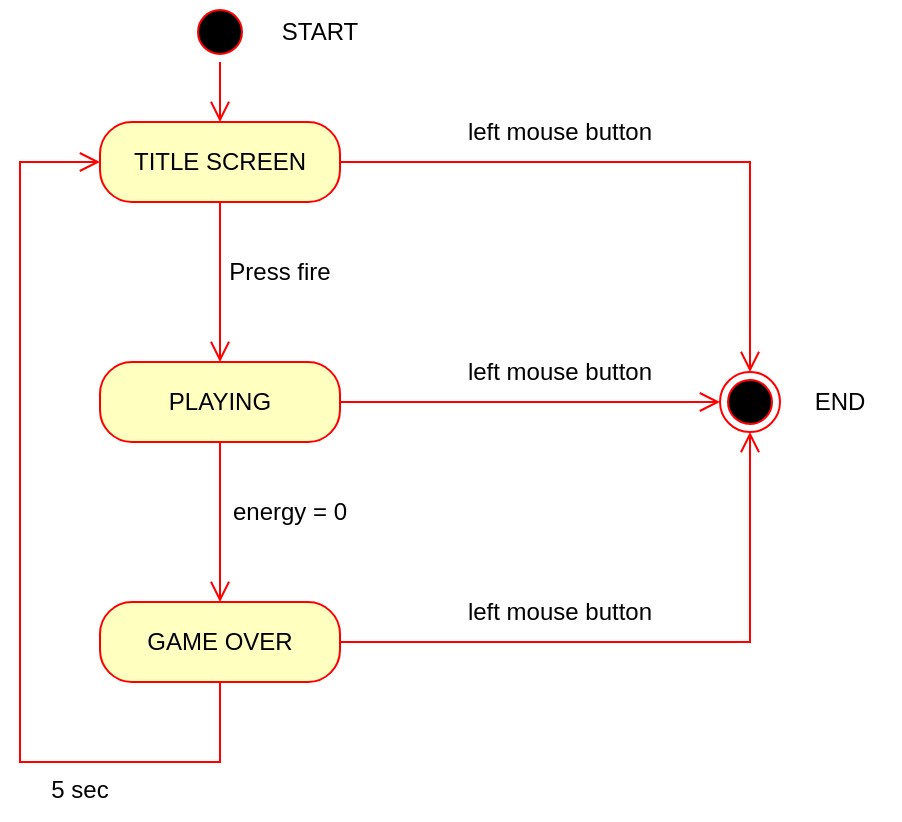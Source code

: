 <mxfile version="25.0.3" pages="3">
  <diagram id="0y2zq2FG5azUen6q5Ku-" name="Pagina-1">
    <mxGraphModel dx="1426" dy="755" grid="1" gridSize="10" guides="1" tooltips="1" connect="1" arrows="1" fold="1" page="1" pageScale="1" pageWidth="1169" pageHeight="827" math="0" shadow="0">
      <root>
        <mxCell id="0" />
        <mxCell id="1" parent="0" />
        <mxCell id="yV-R3hHWiOVnu7CBC0bm-1" value="TITLE SCREEN" style="rounded=1;whiteSpace=wrap;html=1;arcSize=40;fontColor=#000000;fillColor=#ffffc0;strokeColor=#ff0000;" vertex="1" parent="1">
          <mxGeometry x="520" y="80" width="120" height="40" as="geometry" />
        </mxCell>
        <mxCell id="yV-R3hHWiOVnu7CBC0bm-2" value="" style="edgeStyle=orthogonalEdgeStyle;html=1;verticalAlign=bottom;endArrow=open;endSize=8;strokeColor=#ff0000;rounded=0;" edge="1" source="yV-R3hHWiOVnu7CBC0bm-1" parent="1" target="yV-R3hHWiOVnu7CBC0bm-3">
          <mxGeometry relative="1" as="geometry">
            <mxPoint x="580" y="440" as="targetPoint" />
          </mxGeometry>
        </mxCell>
        <mxCell id="yV-R3hHWiOVnu7CBC0bm-3" value="PLAYING" style="rounded=1;whiteSpace=wrap;html=1;arcSize=40;fontColor=#000000;fillColor=#ffffc0;strokeColor=#ff0000;" vertex="1" parent="1">
          <mxGeometry x="520" y="200" width="120" height="40" as="geometry" />
        </mxCell>
        <mxCell id="yV-R3hHWiOVnu7CBC0bm-4" value="GAME OVER" style="rounded=1;whiteSpace=wrap;html=1;arcSize=40;fontColor=#000000;fillColor=#ffffc0;strokeColor=#ff0000;" vertex="1" parent="1">
          <mxGeometry x="520" y="320" width="120" height="40" as="geometry" />
        </mxCell>
        <mxCell id="yV-R3hHWiOVnu7CBC0bm-5" value="" style="ellipse;html=1;shape=startState;fillColor=#000000;strokeColor=#ff0000;" vertex="1" parent="1">
          <mxGeometry x="565" y="20" width="30" height="30" as="geometry" />
        </mxCell>
        <mxCell id="yV-R3hHWiOVnu7CBC0bm-6" value="" style="edgeStyle=orthogonalEdgeStyle;html=1;verticalAlign=bottom;endArrow=open;endSize=8;strokeColor=#ff0000;rounded=0;entryX=0.5;entryY=0;entryDx=0;entryDy=0;" edge="1" source="yV-R3hHWiOVnu7CBC0bm-5" parent="1" target="yV-R3hHWiOVnu7CBC0bm-1">
          <mxGeometry relative="1" as="geometry">
            <mxPoint x="580" y="110" as="targetPoint" />
          </mxGeometry>
        </mxCell>
        <mxCell id="yV-R3hHWiOVnu7CBC0bm-7" value="START" style="text;html=1;align=center;verticalAlign=middle;whiteSpace=wrap;rounded=0;" vertex="1" parent="1">
          <mxGeometry x="600" y="20" width="60" height="30" as="geometry" />
        </mxCell>
        <mxCell id="yV-R3hHWiOVnu7CBC0bm-8" value="Press fire" style="text;html=1;align=center;verticalAlign=middle;whiteSpace=wrap;rounded=0;" vertex="1" parent="1">
          <mxGeometry x="580" y="140" width="60" height="30" as="geometry" />
        </mxCell>
        <mxCell id="yV-R3hHWiOVnu7CBC0bm-10" value="" style="edgeStyle=orthogonalEdgeStyle;html=1;verticalAlign=bottom;endArrow=open;endSize=8;strokeColor=#ff0000;rounded=0;exitX=0.5;exitY=1;exitDx=0;exitDy=0;" edge="1" parent="1" source="yV-R3hHWiOVnu7CBC0bm-3" target="yV-R3hHWiOVnu7CBC0bm-4">
          <mxGeometry relative="1" as="geometry">
            <mxPoint x="790" y="390" as="targetPoint" />
            <mxPoint x="790" y="310" as="sourcePoint" />
          </mxGeometry>
        </mxCell>
        <mxCell id="yV-R3hHWiOVnu7CBC0bm-11" value="energy = 0" style="text;html=1;align=center;verticalAlign=middle;whiteSpace=wrap;rounded=0;" vertex="1" parent="1">
          <mxGeometry x="585" y="260" width="60" height="30" as="geometry" />
        </mxCell>
        <mxCell id="yV-R3hHWiOVnu7CBC0bm-12" value="" style="edgeStyle=orthogonalEdgeStyle;html=1;verticalAlign=bottom;endArrow=open;endSize=8;strokeColor=#ff0000;rounded=0;exitX=0.5;exitY=1;exitDx=0;exitDy=0;entryX=0;entryY=0.5;entryDx=0;entryDy=0;" edge="1" parent="1" source="yV-R3hHWiOVnu7CBC0bm-4" target="yV-R3hHWiOVnu7CBC0bm-1">
          <mxGeometry relative="1" as="geometry">
            <mxPoint x="570" y="460" as="targetPoint" />
            <mxPoint x="590" y="410" as="sourcePoint" />
            <Array as="points">
              <mxPoint x="580" y="400" />
              <mxPoint x="480" y="400" />
              <mxPoint x="480" y="100" />
            </Array>
          </mxGeometry>
        </mxCell>
        <mxCell id="yV-R3hHWiOVnu7CBC0bm-14" value="5 sec" style="text;html=1;align=center;verticalAlign=middle;whiteSpace=wrap;rounded=0;" vertex="1" parent="1">
          <mxGeometry x="480" y="399" width="60" height="30" as="geometry" />
        </mxCell>
        <mxCell id="yV-R3hHWiOVnu7CBC0bm-15" value="" style="ellipse;html=1;shape=endState;fillColor=#000000;strokeColor=#ff0000;" vertex="1" parent="1">
          <mxGeometry x="830" y="205" width="30" height="30" as="geometry" />
        </mxCell>
        <mxCell id="yV-R3hHWiOVnu7CBC0bm-16" value="" style="edgeStyle=orthogonalEdgeStyle;html=1;verticalAlign=bottom;endArrow=open;endSize=8;strokeColor=#ff0000;rounded=0;exitX=1;exitY=0.5;exitDx=0;exitDy=0;" edge="1" parent="1" source="yV-R3hHWiOVnu7CBC0bm-1" target="yV-R3hHWiOVnu7CBC0bm-15">
          <mxGeometry relative="1" as="geometry">
            <mxPoint x="740" y="330" as="targetPoint" />
            <mxPoint x="740" y="250" as="sourcePoint" />
          </mxGeometry>
        </mxCell>
        <mxCell id="yV-R3hHWiOVnu7CBC0bm-17" value="END" style="text;html=1;align=center;verticalAlign=middle;whiteSpace=wrap;rounded=0;" vertex="1" parent="1">
          <mxGeometry x="860" y="205" width="60" height="30" as="geometry" />
        </mxCell>
        <mxCell id="yV-R3hHWiOVnu7CBC0bm-18" value="" style="edgeStyle=orthogonalEdgeStyle;html=1;verticalAlign=bottom;endArrow=open;endSize=8;strokeColor=#ff0000;rounded=0;entryX=0.5;entryY=1;entryDx=0;entryDy=0;" edge="1" parent="1" source="yV-R3hHWiOVnu7CBC0bm-4" target="yV-R3hHWiOVnu7CBC0bm-15">
          <mxGeometry relative="1" as="geometry">
            <mxPoint x="885" y="460" as="targetPoint" />
            <mxPoint x="680" y="360" as="sourcePoint" />
          </mxGeometry>
        </mxCell>
        <mxCell id="yV-R3hHWiOVnu7CBC0bm-19" value="" style="edgeStyle=orthogonalEdgeStyle;html=1;verticalAlign=bottom;endArrow=open;endSize=8;strokeColor=#ff0000;rounded=0;exitX=1;exitY=0.5;exitDx=0;exitDy=0;" edge="1" parent="1" source="yV-R3hHWiOVnu7CBC0bm-3" target="yV-R3hHWiOVnu7CBC0bm-15">
          <mxGeometry relative="1" as="geometry">
            <mxPoint x="840" y="220" as="targetPoint" />
            <mxPoint x="700" y="169.5" as="sourcePoint" />
          </mxGeometry>
        </mxCell>
        <mxCell id="yV-R3hHWiOVnu7CBC0bm-20" value="left mouse button" style="text;html=1;align=center;verticalAlign=middle;whiteSpace=wrap;rounded=0;" vertex="1" parent="1">
          <mxGeometry x="690" y="70" width="120" height="30" as="geometry" />
        </mxCell>
        <mxCell id="yV-R3hHWiOVnu7CBC0bm-21" value="left mouse button" style="text;html=1;align=center;verticalAlign=middle;whiteSpace=wrap;rounded=0;" vertex="1" parent="1">
          <mxGeometry x="690" y="190" width="120" height="30" as="geometry" />
        </mxCell>
        <mxCell id="yV-R3hHWiOVnu7CBC0bm-22" value="left mouse button" style="text;html=1;align=center;verticalAlign=middle;whiteSpace=wrap;rounded=0;" vertex="1" parent="1">
          <mxGeometry x="690" y="310" width="120" height="30" as="geometry" />
        </mxCell>
      </root>
    </mxGraphModel>
  </diagram>
  <diagram id="QzFj-wuBCMMfi4aPHEaa" name="Pagina-2">
    <mxGraphModel dx="1426" dy="755" grid="1" gridSize="10" guides="1" tooltips="1" connect="1" arrows="1" fold="1" page="1" pageScale="1" pageWidth="1169" pageHeight="827" math="0" shadow="0">
      <root>
        <mxCell id="0" />
        <mxCell id="1" parent="0" />
        <mxCell id="7yT8B-K3TZgnJXDRTlQe-1" value="init_x_state" style="rounded=1;whiteSpace=wrap;html=1;absoluteArcSize=1;arcSize=14;strokeWidth=2;" vertex="1" parent="1">
          <mxGeometry x="760" y="120" width="120" height="40" as="geometry" />
        </mxCell>
        <mxCell id="7yT8B-K3TZgnJXDRTlQe-14" style="edgeStyle=orthogonalEdgeStyle;rounded=0;orthogonalLoop=1;jettySize=auto;html=1;" edge="1" parent="1" source="7yT8B-K3TZgnJXDRTlQe-2" target="7yT8B-K3TZgnJXDRTlQe-12">
          <mxGeometry relative="1" as="geometry" />
        </mxCell>
        <mxCell id="7yT8B-K3TZgnJXDRTlQe-15" style="edgeStyle=orthogonalEdgeStyle;rounded=0;orthogonalLoop=1;jettySize=auto;html=1;" edge="1" parent="1" source="7yT8B-K3TZgnJXDRTlQe-2">
          <mxGeometry relative="1" as="geometry">
            <mxPoint x="580" y="440" as="targetPoint" />
          </mxGeometry>
        </mxCell>
        <mxCell id="7yT8B-K3TZgnJXDRTlQe-2" value="update_gamestate" style="rounded=1;whiteSpace=wrap;html=1;absoluteArcSize=1;arcSize=14;strokeWidth=2;" vertex="1" parent="1">
          <mxGeometry x="520" y="280" width="120" height="40" as="geometry" />
        </mxCell>
        <mxCell id="7yT8B-K3TZgnJXDRTlQe-4" style="edgeStyle=orthogonalEdgeStyle;rounded=0;orthogonalLoop=1;jettySize=auto;html=1;entryX=0;entryY=0.5;entryDx=0;entryDy=0;exitX=1;exitY=0.5;exitDx=0;exitDy=0;" edge="1" parent="1" source="7yT8B-K3TZgnJXDRTlQe-2" target="7yT8B-K3TZgnJXDRTlQe-2">
          <mxGeometry relative="1" as="geometry">
            <Array as="points">
              <mxPoint x="660" y="300" />
              <mxPoint x="660" y="350" />
              <mxPoint x="500" y="350" />
              <mxPoint x="500" y="300" />
            </Array>
          </mxGeometry>
        </mxCell>
        <mxCell id="7yT8B-K3TZgnJXDRTlQe-8" value="exit state" style="text;html=1;align=center;verticalAlign=middle;whiteSpace=wrap;rounded=0;" vertex="1" parent="1">
          <mxGeometry x="510" y="440" width="140" height="30" as="geometry" />
        </mxCell>
        <mxCell id="7yT8B-K3TZgnJXDRTlQe-10" style="edgeStyle=orthogonalEdgeStyle;rounded=0;orthogonalLoop=1;jettySize=auto;html=1;" edge="1" parent="1" source="7yT8B-K3TZgnJXDRTlQe-9" target="7yT8B-K3TZgnJXDRTlQe-1">
          <mxGeometry relative="1" as="geometry" />
        </mxCell>
        <mxCell id="7yT8B-K3TZgnJXDRTlQe-13" style="edgeStyle=orthogonalEdgeStyle;rounded=0;orthogonalLoop=1;jettySize=auto;html=1;" edge="1" parent="1" source="7yT8B-K3TZgnJXDRTlQe-9" target="7yT8B-K3TZgnJXDRTlQe-2">
          <mxGeometry relative="1" as="geometry" />
        </mxCell>
        <mxCell id="7yT8B-K3TZgnJXDRTlQe-9" value="&lt;div style=&quot;color: rgb(59, 59, 59); background-color: rgb(255, 255, 255); line-height: 19px; white-space: pre;&quot;&gt;&lt;font face=&quot;Helvetica&quot;&gt;change_gamestate&lt;/font&gt;&lt;/div&gt;" style="rounded=1;whiteSpace=wrap;html=1;absoluteArcSize=1;arcSize=14;strokeWidth=2;" vertex="1" parent="1">
          <mxGeometry x="520" y="120" width="120" height="40" as="geometry" />
        </mxCell>
        <mxCell id="7yT8B-K3TZgnJXDRTlQe-12" value="update_x_state" style="rounded=1;whiteSpace=wrap;html=1;absoluteArcSize=1;arcSize=14;strokeWidth=2;" vertex="1" parent="1">
          <mxGeometry x="760" y="280" width="120" height="40" as="geometry" />
        </mxCell>
      </root>
    </mxGraphModel>
  </diagram>
  <diagram id="5OtkdzGnfzzR2O9CFTwl" name="Pagina-3">
    <mxGraphModel dx="1426" dy="755" grid="1" gridSize="10" guides="1" tooltips="1" connect="1" arrows="1" fold="1" page="1" pageScale="1" pageWidth="1169" pageHeight="827" math="0" shadow="0">
      <root>
        <mxCell id="0" />
        <mxCell id="1" parent="0" />
        <mxCell id="NSdJdsxufUEhSTsfFqSg-1" value="init_x_state_address" style="rounded=0;whiteSpace=wrap;html=1;fontSize=14;" vertex="1" parent="1">
          <mxGeometry x="360" y="320" width="160" height="40" as="geometry" />
        </mxCell>
        <mxCell id="NSdJdsxufUEhSTsfFqSg-6" style="edgeStyle=orthogonalEdgeStyle;rounded=0;orthogonalLoop=1;jettySize=auto;html=1;fontSize=14;" edge="1" parent="1" source="NSdJdsxufUEhSTsfFqSg-2" target="NSdJdsxufUEhSTsfFqSg-5">
          <mxGeometry relative="1" as="geometry" />
        </mxCell>
        <mxCell id="NSdJdsxufUEhSTsfFqSg-2" value="init_y_state_address" style="rounded=0;whiteSpace=wrap;html=1;fontSize=14;" vertex="1" parent="1">
          <mxGeometry x="360" y="360" width="160" height="40" as="geometry" />
        </mxCell>
        <mxCell id="NSdJdsxufUEhSTsfFqSg-3" value="init_z_state_address" style="rounded=0;whiteSpace=wrap;html=1;fontSize=14;" vertex="1" parent="1">
          <mxGeometry x="360" y="400" width="160" height="40" as="geometry" />
        </mxCell>
        <mxCell id="NSdJdsxufUEhSTsfFqSg-4" value="0" style="rounded=0;whiteSpace=wrap;html=1;fontSize=14;" vertex="1" parent="1">
          <mxGeometry x="360" y="440" width="160" height="40" as="geometry" />
        </mxCell>
        <mxCell id="NSdJdsxufUEhSTsfFqSg-5" value="init_y_state" style="rounded=0;whiteSpace=wrap;html=1;fontSize=14;" vertex="1" parent="1">
          <mxGeometry x="680" y="360" width="160" height="40" as="geometry" />
        </mxCell>
        <mxCell id="NSdJdsxufUEhSTsfFqSg-10" style="edgeStyle=orthogonalEdgeStyle;rounded=0;orthogonalLoop=1;jettySize=auto;html=1;fontSize=14;" edge="1" parent="1" source="NSdJdsxufUEhSTsfFqSg-7" target="NSdJdsxufUEhSTsfFqSg-9">
          <mxGeometry relative="1" as="geometry" />
        </mxCell>
        <mxCell id="NSdJdsxufUEhSTsfFqSg-7" value="state" style="rounded=0;whiteSpace=wrap;html=1;fontSize=14;" vertex="1" parent="1">
          <mxGeometry x="200" y="80" width="160" height="40" as="geometry" />
        </mxCell>
        <mxCell id="NSdJdsxufUEhSTsfFqSg-8" value="STATE_Y = 1" style="text;html=1;align=left;verticalAlign=middle;whiteSpace=wrap;rounded=0;fontSize=14;" vertex="1" parent="1">
          <mxGeometry x="420" y="90" width="100" height="30" as="geometry" />
        </mxCell>
        <mxCell id="NSdJdsxufUEhSTsfFqSg-12" style="edgeStyle=orthogonalEdgeStyle;rounded=0;orthogonalLoop=1;jettySize=auto;html=1;entryX=0;entryY=0.5;entryDx=0;entryDy=0;fontSize=14;" edge="1" parent="1" source="NSdJdsxufUEhSTsfFqSg-9" target="NSdJdsxufUEhSTsfFqSg-2">
          <mxGeometry relative="1" as="geometry" />
        </mxCell>
        <mxCell id="NSdJdsxufUEhSTsfFqSg-9" value="index = state * 4" style="rounded=0;whiteSpace=wrap;html=1;fontSize=14;" vertex="1" parent="1">
          <mxGeometry x="200" y="180" width="160" height="40" as="geometry" />
        </mxCell>
        <mxCell id="NSdJdsxufUEhSTsfFqSg-11" value="index = 4" style="text;html=1;align=left;verticalAlign=middle;whiteSpace=wrap;rounded=0;fontSize=14;" vertex="1" parent="1">
          <mxGeometry x="420" y="190" width="120" height="30" as="geometry" />
        </mxCell>
        <mxCell id="NSdJdsxufUEhSTsfFqSg-13" value="&lt;b&gt;JUMP TABLE&lt;/b&gt;" style="text;html=1;align=left;verticalAlign=middle;whiteSpace=wrap;rounded=0;fontSize=14;" vertex="1" parent="1">
          <mxGeometry x="360" y="280" width="110" height="30" as="geometry" />
        </mxCell>
        <mxCell id="NSdJdsxufUEhSTsfFqSg-14" value="" style="endArrow=classic;startArrow=classic;html=1;rounded=0;" edge="1" parent="1">
          <mxGeometry width="50" height="50" relative="1" as="geometry">
            <mxPoint x="360" y="520" as="sourcePoint" />
            <mxPoint x="520" y="520" as="targetPoint" />
          </mxGeometry>
        </mxCell>
        <mxCell id="NSdJdsxufUEhSTsfFqSg-15" value="&lt;font style=&quot;font-size: 14px;&quot;&gt;long = 4 bytes&lt;/font&gt;" style="text;html=1;align=center;verticalAlign=middle;whiteSpace=wrap;rounded=0;" vertex="1" parent="1">
          <mxGeometry x="360" y="530" width="160" height="30" as="geometry" />
        </mxCell>
      </root>
    </mxGraphModel>
  </diagram>
</mxfile>
